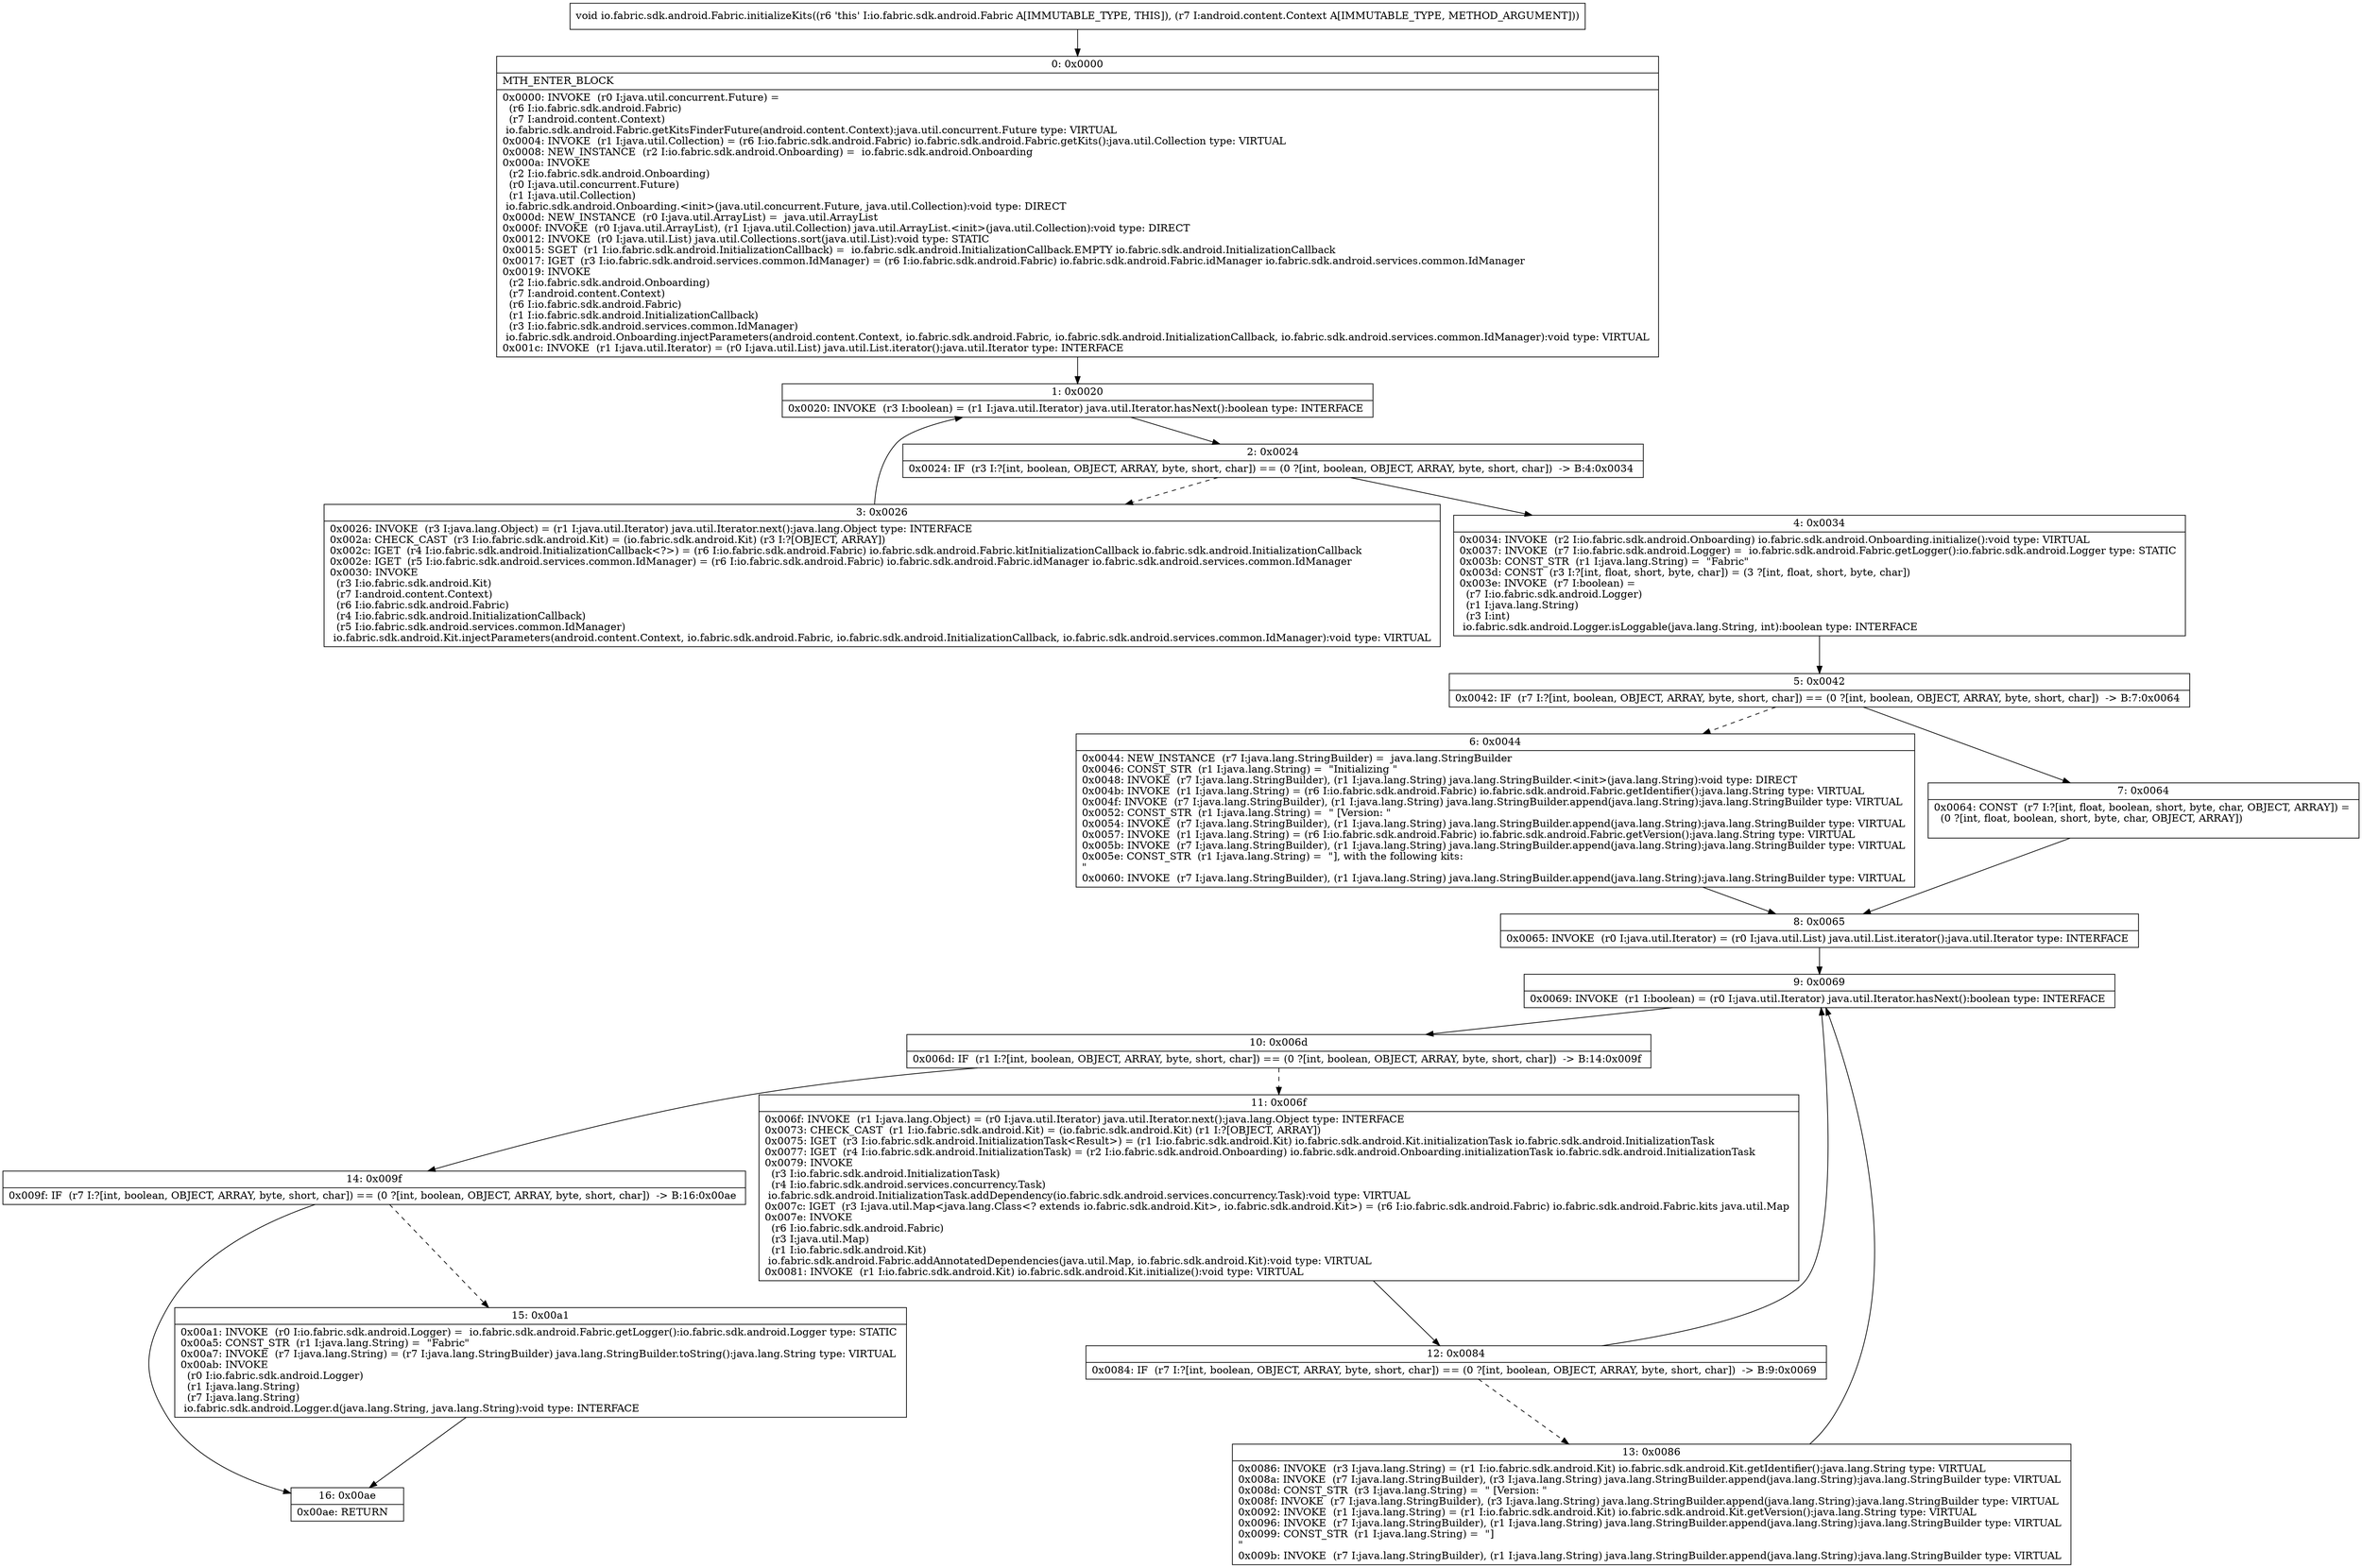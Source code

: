 digraph "CFG forio.fabric.sdk.android.Fabric.initializeKits(Landroid\/content\/Context;)V" {
Node_0 [shape=record,label="{0\:\ 0x0000|MTH_ENTER_BLOCK\l|0x0000: INVOKE  (r0 I:java.util.concurrent.Future) = \l  (r6 I:io.fabric.sdk.android.Fabric)\l  (r7 I:android.content.Context)\l io.fabric.sdk.android.Fabric.getKitsFinderFuture(android.content.Context):java.util.concurrent.Future type: VIRTUAL \l0x0004: INVOKE  (r1 I:java.util.Collection) = (r6 I:io.fabric.sdk.android.Fabric) io.fabric.sdk.android.Fabric.getKits():java.util.Collection type: VIRTUAL \l0x0008: NEW_INSTANCE  (r2 I:io.fabric.sdk.android.Onboarding) =  io.fabric.sdk.android.Onboarding \l0x000a: INVOKE  \l  (r2 I:io.fabric.sdk.android.Onboarding)\l  (r0 I:java.util.concurrent.Future)\l  (r1 I:java.util.Collection)\l io.fabric.sdk.android.Onboarding.\<init\>(java.util.concurrent.Future, java.util.Collection):void type: DIRECT \l0x000d: NEW_INSTANCE  (r0 I:java.util.ArrayList) =  java.util.ArrayList \l0x000f: INVOKE  (r0 I:java.util.ArrayList), (r1 I:java.util.Collection) java.util.ArrayList.\<init\>(java.util.Collection):void type: DIRECT \l0x0012: INVOKE  (r0 I:java.util.List) java.util.Collections.sort(java.util.List):void type: STATIC \l0x0015: SGET  (r1 I:io.fabric.sdk.android.InitializationCallback) =  io.fabric.sdk.android.InitializationCallback.EMPTY io.fabric.sdk.android.InitializationCallback \l0x0017: IGET  (r3 I:io.fabric.sdk.android.services.common.IdManager) = (r6 I:io.fabric.sdk.android.Fabric) io.fabric.sdk.android.Fabric.idManager io.fabric.sdk.android.services.common.IdManager \l0x0019: INVOKE  \l  (r2 I:io.fabric.sdk.android.Onboarding)\l  (r7 I:android.content.Context)\l  (r6 I:io.fabric.sdk.android.Fabric)\l  (r1 I:io.fabric.sdk.android.InitializationCallback)\l  (r3 I:io.fabric.sdk.android.services.common.IdManager)\l io.fabric.sdk.android.Onboarding.injectParameters(android.content.Context, io.fabric.sdk.android.Fabric, io.fabric.sdk.android.InitializationCallback, io.fabric.sdk.android.services.common.IdManager):void type: VIRTUAL \l0x001c: INVOKE  (r1 I:java.util.Iterator) = (r0 I:java.util.List) java.util.List.iterator():java.util.Iterator type: INTERFACE \l}"];
Node_1 [shape=record,label="{1\:\ 0x0020|0x0020: INVOKE  (r3 I:boolean) = (r1 I:java.util.Iterator) java.util.Iterator.hasNext():boolean type: INTERFACE \l}"];
Node_2 [shape=record,label="{2\:\ 0x0024|0x0024: IF  (r3 I:?[int, boolean, OBJECT, ARRAY, byte, short, char]) == (0 ?[int, boolean, OBJECT, ARRAY, byte, short, char])  \-\> B:4:0x0034 \l}"];
Node_3 [shape=record,label="{3\:\ 0x0026|0x0026: INVOKE  (r3 I:java.lang.Object) = (r1 I:java.util.Iterator) java.util.Iterator.next():java.lang.Object type: INTERFACE \l0x002a: CHECK_CAST  (r3 I:io.fabric.sdk.android.Kit) = (io.fabric.sdk.android.Kit) (r3 I:?[OBJECT, ARRAY]) \l0x002c: IGET  (r4 I:io.fabric.sdk.android.InitializationCallback\<?\>) = (r6 I:io.fabric.sdk.android.Fabric) io.fabric.sdk.android.Fabric.kitInitializationCallback io.fabric.sdk.android.InitializationCallback \l0x002e: IGET  (r5 I:io.fabric.sdk.android.services.common.IdManager) = (r6 I:io.fabric.sdk.android.Fabric) io.fabric.sdk.android.Fabric.idManager io.fabric.sdk.android.services.common.IdManager \l0x0030: INVOKE  \l  (r3 I:io.fabric.sdk.android.Kit)\l  (r7 I:android.content.Context)\l  (r6 I:io.fabric.sdk.android.Fabric)\l  (r4 I:io.fabric.sdk.android.InitializationCallback)\l  (r5 I:io.fabric.sdk.android.services.common.IdManager)\l io.fabric.sdk.android.Kit.injectParameters(android.content.Context, io.fabric.sdk.android.Fabric, io.fabric.sdk.android.InitializationCallback, io.fabric.sdk.android.services.common.IdManager):void type: VIRTUAL \l}"];
Node_4 [shape=record,label="{4\:\ 0x0034|0x0034: INVOKE  (r2 I:io.fabric.sdk.android.Onboarding) io.fabric.sdk.android.Onboarding.initialize():void type: VIRTUAL \l0x0037: INVOKE  (r7 I:io.fabric.sdk.android.Logger) =  io.fabric.sdk.android.Fabric.getLogger():io.fabric.sdk.android.Logger type: STATIC \l0x003b: CONST_STR  (r1 I:java.lang.String) =  \"Fabric\" \l0x003d: CONST  (r3 I:?[int, float, short, byte, char]) = (3 ?[int, float, short, byte, char]) \l0x003e: INVOKE  (r7 I:boolean) = \l  (r7 I:io.fabric.sdk.android.Logger)\l  (r1 I:java.lang.String)\l  (r3 I:int)\l io.fabric.sdk.android.Logger.isLoggable(java.lang.String, int):boolean type: INTERFACE \l}"];
Node_5 [shape=record,label="{5\:\ 0x0042|0x0042: IF  (r7 I:?[int, boolean, OBJECT, ARRAY, byte, short, char]) == (0 ?[int, boolean, OBJECT, ARRAY, byte, short, char])  \-\> B:7:0x0064 \l}"];
Node_6 [shape=record,label="{6\:\ 0x0044|0x0044: NEW_INSTANCE  (r7 I:java.lang.StringBuilder) =  java.lang.StringBuilder \l0x0046: CONST_STR  (r1 I:java.lang.String) =  \"Initializing \" \l0x0048: INVOKE  (r7 I:java.lang.StringBuilder), (r1 I:java.lang.String) java.lang.StringBuilder.\<init\>(java.lang.String):void type: DIRECT \l0x004b: INVOKE  (r1 I:java.lang.String) = (r6 I:io.fabric.sdk.android.Fabric) io.fabric.sdk.android.Fabric.getIdentifier():java.lang.String type: VIRTUAL \l0x004f: INVOKE  (r7 I:java.lang.StringBuilder), (r1 I:java.lang.String) java.lang.StringBuilder.append(java.lang.String):java.lang.StringBuilder type: VIRTUAL \l0x0052: CONST_STR  (r1 I:java.lang.String) =  \" [Version: \" \l0x0054: INVOKE  (r7 I:java.lang.StringBuilder), (r1 I:java.lang.String) java.lang.StringBuilder.append(java.lang.String):java.lang.StringBuilder type: VIRTUAL \l0x0057: INVOKE  (r1 I:java.lang.String) = (r6 I:io.fabric.sdk.android.Fabric) io.fabric.sdk.android.Fabric.getVersion():java.lang.String type: VIRTUAL \l0x005b: INVOKE  (r7 I:java.lang.StringBuilder), (r1 I:java.lang.String) java.lang.StringBuilder.append(java.lang.String):java.lang.StringBuilder type: VIRTUAL \l0x005e: CONST_STR  (r1 I:java.lang.String) =  \"], with the following kits:\l\" \l0x0060: INVOKE  (r7 I:java.lang.StringBuilder), (r1 I:java.lang.String) java.lang.StringBuilder.append(java.lang.String):java.lang.StringBuilder type: VIRTUAL \l}"];
Node_7 [shape=record,label="{7\:\ 0x0064|0x0064: CONST  (r7 I:?[int, float, boolean, short, byte, char, OBJECT, ARRAY]) = \l  (0 ?[int, float, boolean, short, byte, char, OBJECT, ARRAY])\l \l}"];
Node_8 [shape=record,label="{8\:\ 0x0065|0x0065: INVOKE  (r0 I:java.util.Iterator) = (r0 I:java.util.List) java.util.List.iterator():java.util.Iterator type: INTERFACE \l}"];
Node_9 [shape=record,label="{9\:\ 0x0069|0x0069: INVOKE  (r1 I:boolean) = (r0 I:java.util.Iterator) java.util.Iterator.hasNext():boolean type: INTERFACE \l}"];
Node_10 [shape=record,label="{10\:\ 0x006d|0x006d: IF  (r1 I:?[int, boolean, OBJECT, ARRAY, byte, short, char]) == (0 ?[int, boolean, OBJECT, ARRAY, byte, short, char])  \-\> B:14:0x009f \l}"];
Node_11 [shape=record,label="{11\:\ 0x006f|0x006f: INVOKE  (r1 I:java.lang.Object) = (r0 I:java.util.Iterator) java.util.Iterator.next():java.lang.Object type: INTERFACE \l0x0073: CHECK_CAST  (r1 I:io.fabric.sdk.android.Kit) = (io.fabric.sdk.android.Kit) (r1 I:?[OBJECT, ARRAY]) \l0x0075: IGET  (r3 I:io.fabric.sdk.android.InitializationTask\<Result\>) = (r1 I:io.fabric.sdk.android.Kit) io.fabric.sdk.android.Kit.initializationTask io.fabric.sdk.android.InitializationTask \l0x0077: IGET  (r4 I:io.fabric.sdk.android.InitializationTask) = (r2 I:io.fabric.sdk.android.Onboarding) io.fabric.sdk.android.Onboarding.initializationTask io.fabric.sdk.android.InitializationTask \l0x0079: INVOKE  \l  (r3 I:io.fabric.sdk.android.InitializationTask)\l  (r4 I:io.fabric.sdk.android.services.concurrency.Task)\l io.fabric.sdk.android.InitializationTask.addDependency(io.fabric.sdk.android.services.concurrency.Task):void type: VIRTUAL \l0x007c: IGET  (r3 I:java.util.Map\<java.lang.Class\<? extends io.fabric.sdk.android.Kit\>, io.fabric.sdk.android.Kit\>) = (r6 I:io.fabric.sdk.android.Fabric) io.fabric.sdk.android.Fabric.kits java.util.Map \l0x007e: INVOKE  \l  (r6 I:io.fabric.sdk.android.Fabric)\l  (r3 I:java.util.Map)\l  (r1 I:io.fabric.sdk.android.Kit)\l io.fabric.sdk.android.Fabric.addAnnotatedDependencies(java.util.Map, io.fabric.sdk.android.Kit):void type: VIRTUAL \l0x0081: INVOKE  (r1 I:io.fabric.sdk.android.Kit) io.fabric.sdk.android.Kit.initialize():void type: VIRTUAL \l}"];
Node_12 [shape=record,label="{12\:\ 0x0084|0x0084: IF  (r7 I:?[int, boolean, OBJECT, ARRAY, byte, short, char]) == (0 ?[int, boolean, OBJECT, ARRAY, byte, short, char])  \-\> B:9:0x0069 \l}"];
Node_13 [shape=record,label="{13\:\ 0x0086|0x0086: INVOKE  (r3 I:java.lang.String) = (r1 I:io.fabric.sdk.android.Kit) io.fabric.sdk.android.Kit.getIdentifier():java.lang.String type: VIRTUAL \l0x008a: INVOKE  (r7 I:java.lang.StringBuilder), (r3 I:java.lang.String) java.lang.StringBuilder.append(java.lang.String):java.lang.StringBuilder type: VIRTUAL \l0x008d: CONST_STR  (r3 I:java.lang.String) =  \" [Version: \" \l0x008f: INVOKE  (r7 I:java.lang.StringBuilder), (r3 I:java.lang.String) java.lang.StringBuilder.append(java.lang.String):java.lang.StringBuilder type: VIRTUAL \l0x0092: INVOKE  (r1 I:java.lang.String) = (r1 I:io.fabric.sdk.android.Kit) io.fabric.sdk.android.Kit.getVersion():java.lang.String type: VIRTUAL \l0x0096: INVOKE  (r7 I:java.lang.StringBuilder), (r1 I:java.lang.String) java.lang.StringBuilder.append(java.lang.String):java.lang.StringBuilder type: VIRTUAL \l0x0099: CONST_STR  (r1 I:java.lang.String) =  \"]\l\" \l0x009b: INVOKE  (r7 I:java.lang.StringBuilder), (r1 I:java.lang.String) java.lang.StringBuilder.append(java.lang.String):java.lang.StringBuilder type: VIRTUAL \l}"];
Node_14 [shape=record,label="{14\:\ 0x009f|0x009f: IF  (r7 I:?[int, boolean, OBJECT, ARRAY, byte, short, char]) == (0 ?[int, boolean, OBJECT, ARRAY, byte, short, char])  \-\> B:16:0x00ae \l}"];
Node_15 [shape=record,label="{15\:\ 0x00a1|0x00a1: INVOKE  (r0 I:io.fabric.sdk.android.Logger) =  io.fabric.sdk.android.Fabric.getLogger():io.fabric.sdk.android.Logger type: STATIC \l0x00a5: CONST_STR  (r1 I:java.lang.String) =  \"Fabric\" \l0x00a7: INVOKE  (r7 I:java.lang.String) = (r7 I:java.lang.StringBuilder) java.lang.StringBuilder.toString():java.lang.String type: VIRTUAL \l0x00ab: INVOKE  \l  (r0 I:io.fabric.sdk.android.Logger)\l  (r1 I:java.lang.String)\l  (r7 I:java.lang.String)\l io.fabric.sdk.android.Logger.d(java.lang.String, java.lang.String):void type: INTERFACE \l}"];
Node_16 [shape=record,label="{16\:\ 0x00ae|0x00ae: RETURN   \l}"];
MethodNode[shape=record,label="{void io.fabric.sdk.android.Fabric.initializeKits((r6 'this' I:io.fabric.sdk.android.Fabric A[IMMUTABLE_TYPE, THIS]), (r7 I:android.content.Context A[IMMUTABLE_TYPE, METHOD_ARGUMENT])) }"];
MethodNode -> Node_0;
Node_0 -> Node_1;
Node_1 -> Node_2;
Node_2 -> Node_3[style=dashed];
Node_2 -> Node_4;
Node_3 -> Node_1;
Node_4 -> Node_5;
Node_5 -> Node_6[style=dashed];
Node_5 -> Node_7;
Node_6 -> Node_8;
Node_7 -> Node_8;
Node_8 -> Node_9;
Node_9 -> Node_10;
Node_10 -> Node_11[style=dashed];
Node_10 -> Node_14;
Node_11 -> Node_12;
Node_12 -> Node_9;
Node_12 -> Node_13[style=dashed];
Node_13 -> Node_9;
Node_14 -> Node_15[style=dashed];
Node_14 -> Node_16;
Node_15 -> Node_16;
}

